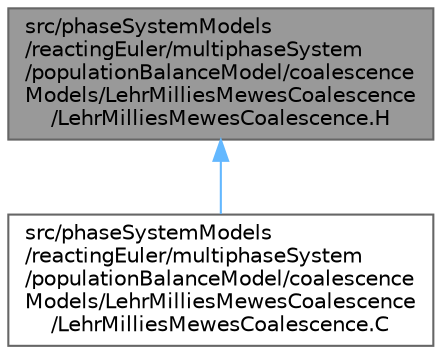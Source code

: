 digraph "src/phaseSystemModels/reactingEuler/multiphaseSystem/populationBalanceModel/coalescenceModels/LehrMilliesMewesCoalescence/LehrMilliesMewesCoalescence.H"
{
 // LATEX_PDF_SIZE
  bgcolor="transparent";
  edge [fontname=Helvetica,fontsize=10,labelfontname=Helvetica,labelfontsize=10];
  node [fontname=Helvetica,fontsize=10,shape=box,height=0.2,width=0.4];
  Node1 [id="Node000001",label="src/phaseSystemModels\l/reactingEuler/multiphaseSystem\l/populationBalanceModel/coalescence\lModels/LehrMilliesMewesCoalescence\l/LehrMilliesMewesCoalescence.H",height=0.2,width=0.4,color="gray40", fillcolor="grey60", style="filled", fontcolor="black",tooltip=" "];
  Node1 -> Node2 [id="edge1_Node000001_Node000002",dir="back",color="steelblue1",style="solid",tooltip=" "];
  Node2 [id="Node000002",label="src/phaseSystemModels\l/reactingEuler/multiphaseSystem\l/populationBalanceModel/coalescence\lModels/LehrMilliesMewesCoalescence\l/LehrMilliesMewesCoalescence.C",height=0.2,width=0.4,color="grey40", fillcolor="white", style="filled",URL="$LehrMilliesMewesCoalescence_8C.html",tooltip=" "];
}
